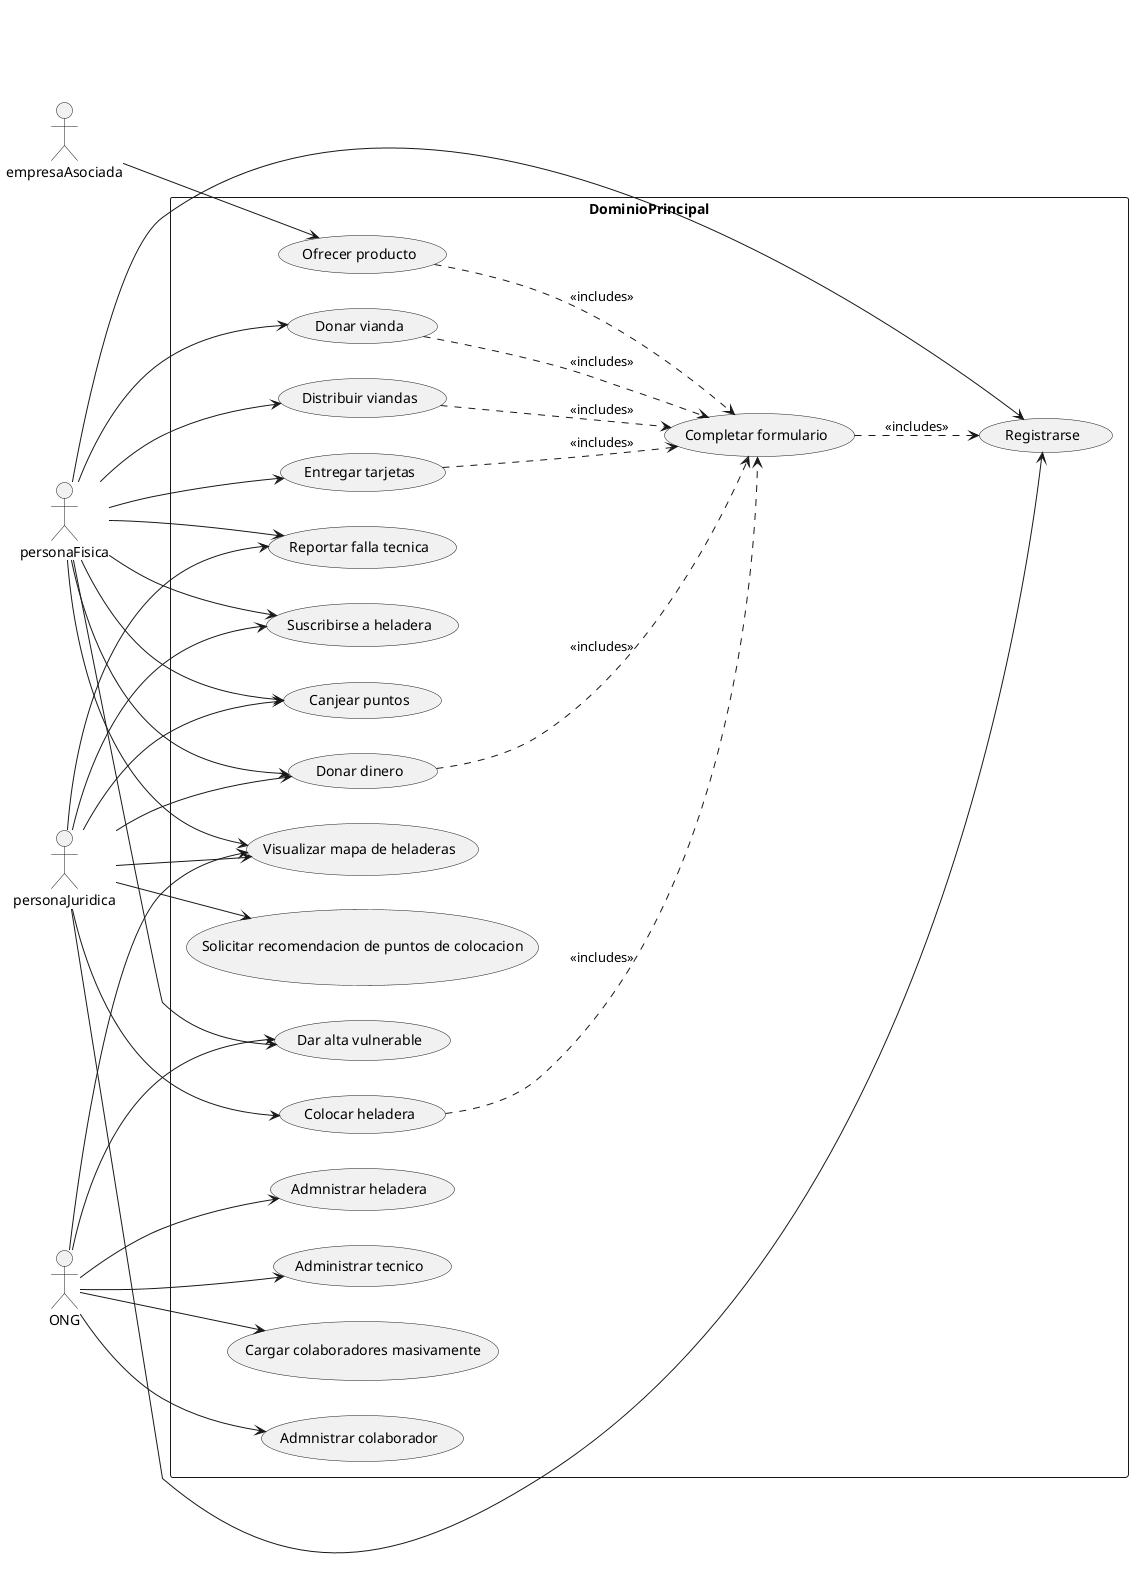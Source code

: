 @startuml

left to right direction
actor :personaFisica: as fisica
actor :personaJuridica: as juridica
actor :ONG: as ong
actor :empresaAsociada: as empresaAsociada

rectangle DominioPrincipal {
    usecase "Registrarse" as UC0

    usecase "Completar formulario" as UC1

    usecase "Admnistrar colaborador" as UC2

    usecase "Dar alta vulnerable" as UC3

    usecase "Admnistrar heladera" as UC4

    usecase "Administrar tecnico" as UC11

    usecase "Donar vianda" as UC5
    usecase "Donar dinero" as UC6
    usecase "Colocar heladera" as UC7
    usecase "Distribuir viandas" as UC8
    usecase "Entregar tarjetas" as UC10

    usecase "Ofrecer producto" as UC14

    usecase "Visualizar mapa de heladeras" as UC9
    usecase "Cargar colaboradores masivamente" as UC12

    usecase "Canjear puntos" as UC13

    usecase "Solicitar recomendacion de puntos de colocacion" as UC15

    usecase "Reportar falla tecnica" as UC16

    usecase "Suscribirse a heladera" as UC17
}

fisica --> UC0
juridica --> UC0

fisica --> UC5
fisica --> UC6
fisica --> UC8
fisica --> UC3
fisica --> UC10
fisica --> UC13

juridica --> UC6
juridica --> UC7
juridica --> UC13
juridica --> UC15

ong --> UC2
ong --> UC3
ong --> UC4
ong --> UC11
ong --> UC12

fisica --> UC9
juridica --> UC9
ong --> UC9

empresaAsociada --> UC14

juridica --> UC16
fisica --> UC16

fisica --> UC17
juridica --> UC17

UC5 ..> UC1 : <<includes>>
UC6 ..> UC1 : <<includes>>
UC7 ..> UC1 : <<includes>>
UC8 ..> UC1 : <<includes>>
UC10 ..> UC1 : <<includes>>
UC14 ..> UC1 : <<includes>>
UC1 ..> UC0 : <<includes>>

@enduml
